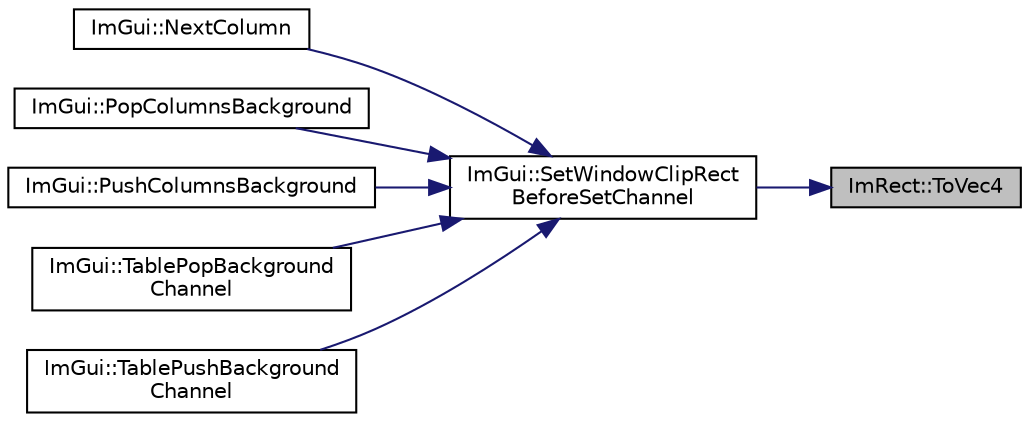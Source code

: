 digraph "ImRect::ToVec4"
{
 // LATEX_PDF_SIZE
  edge [fontname="Helvetica",fontsize="10",labelfontname="Helvetica",labelfontsize="10"];
  node [fontname="Helvetica",fontsize="10",shape=record];
  rankdir="RL";
  Node1 [label="ImRect::ToVec4",height=0.2,width=0.4,color="black", fillcolor="grey75", style="filled", fontcolor="black",tooltip=" "];
  Node1 -> Node2 [dir="back",color="midnightblue",fontsize="10",style="solid",fontname="Helvetica"];
  Node2 [label="ImGui::SetWindowClipRect\lBeforeSetChannel",height=0.2,width=0.4,color="black", fillcolor="white", style="filled",URL="$namespace_im_gui.html#a2451c5a6301b6c1234efc8054b70980b",tooltip=" "];
  Node2 -> Node3 [dir="back",color="midnightblue",fontsize="10",style="solid",fontname="Helvetica"];
  Node3 [label="ImGui::NextColumn",height=0.2,width=0.4,color="black", fillcolor="white", style="filled",URL="$namespace_im_gui.html#a8f97746d6a9d59c8400c26fb7613a2ff",tooltip=" "];
  Node2 -> Node4 [dir="back",color="midnightblue",fontsize="10",style="solid",fontname="Helvetica"];
  Node4 [label="ImGui::PopColumnsBackground",height=0.2,width=0.4,color="black", fillcolor="white", style="filled",URL="$namespace_im_gui.html#a27c737fa1fc79164fc7d840e858b1845",tooltip=" "];
  Node2 -> Node5 [dir="back",color="midnightblue",fontsize="10",style="solid",fontname="Helvetica"];
  Node5 [label="ImGui::PushColumnsBackground",height=0.2,width=0.4,color="black", fillcolor="white", style="filled",URL="$namespace_im_gui.html#a39f557bf00d94069a41b0d40bd72c522",tooltip=" "];
  Node2 -> Node6 [dir="back",color="midnightblue",fontsize="10",style="solid",fontname="Helvetica"];
  Node6 [label="ImGui::TablePopBackground\lChannel",height=0.2,width=0.4,color="black", fillcolor="white", style="filled",URL="$namespace_im_gui.html#a4fe11c430ad1b6597d4ffbde7cdf257e",tooltip=" "];
  Node2 -> Node7 [dir="back",color="midnightblue",fontsize="10",style="solid",fontname="Helvetica"];
  Node7 [label="ImGui::TablePushBackground\lChannel",height=0.2,width=0.4,color="black", fillcolor="white", style="filled",URL="$namespace_im_gui.html#a6b6e0c511477248e9dd485c359f52eeb",tooltip=" "];
}
